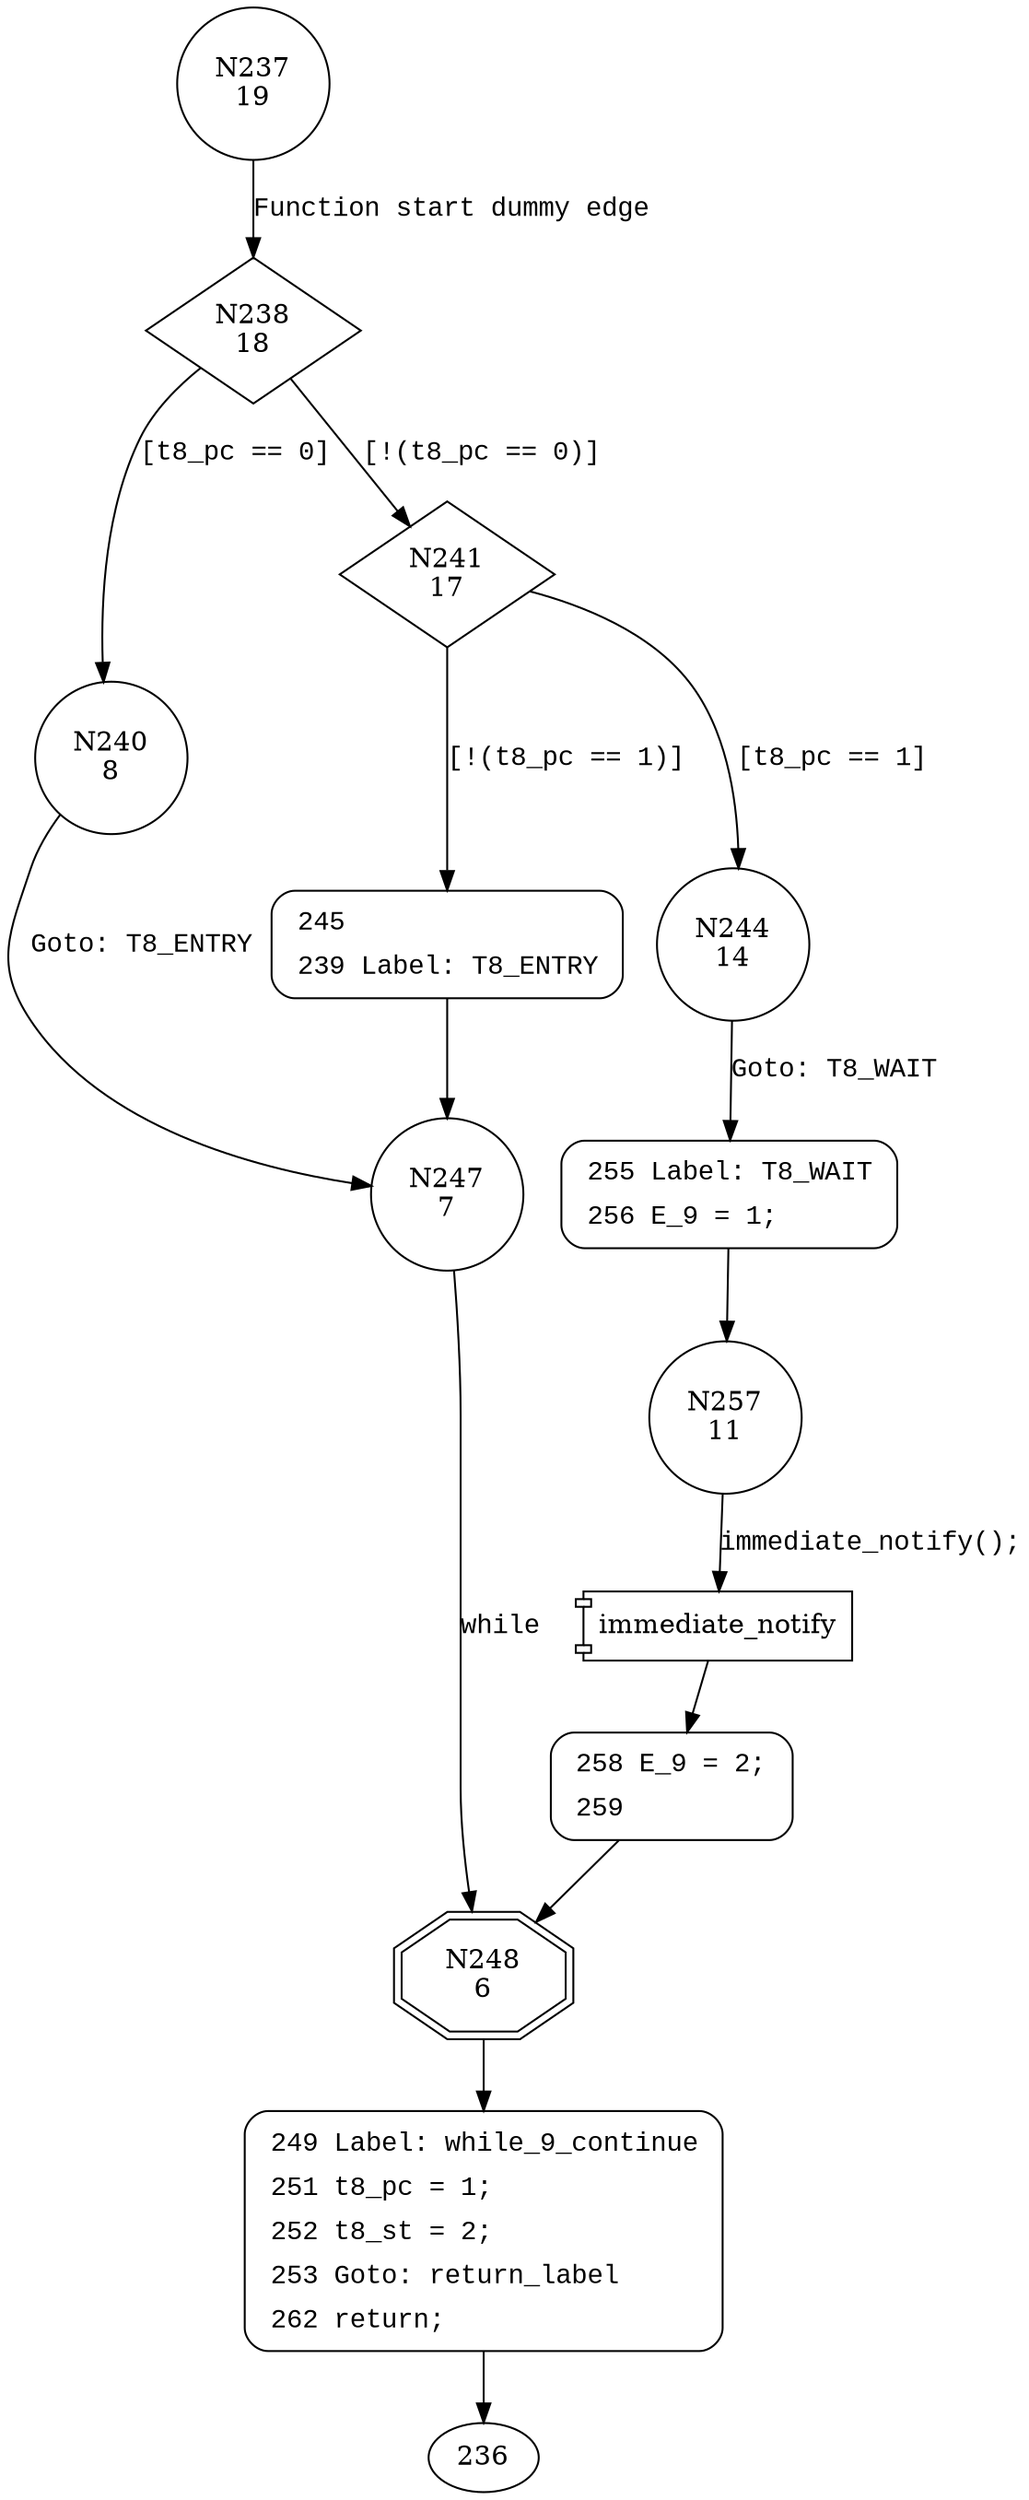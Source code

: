 digraph transmit8 {
238 [shape="diamond" label="N238\n18"]
240 [shape="circle" label="N240\n8"]
241 [shape="diamond" label="N241\n17"]
244 [shape="circle" label="N244\n14"]
245 [shape="circle" label="N245\n16"]
247 [shape="circle" label="N247\n7"]
248 [shape="doubleoctagon" label="N248\n6"]
249 [shape="circle" label="N249\n5"]
255 [shape="circle" label="N255\n13"]
257 [shape="circle" label="N257\n11"]
258 [shape="circle" label="N258\n10"]
237 [shape="circle" label="N237\n19"]
245 [style="filled,bold" penwidth="1" fillcolor="white" fontname="Courier New" shape="Mrecord" label=<<table border="0" cellborder="0" cellpadding="3" bgcolor="white"><tr><td align="right">245</td><td align="left"></td></tr><tr><td align="right">239</td><td align="left">Label: T8_ENTRY</td></tr></table>>]
245 -> 247[label=""]
249 [style="filled,bold" penwidth="1" fillcolor="white" fontname="Courier New" shape="Mrecord" label=<<table border="0" cellborder="0" cellpadding="3" bgcolor="white"><tr><td align="right">249</td><td align="left">Label: while_9_continue</td></tr><tr><td align="right">251</td><td align="left">t8_pc = 1;</td></tr><tr><td align="right">252</td><td align="left">t8_st = 2;</td></tr><tr><td align="right">253</td><td align="left">Goto: return_label</td></tr><tr><td align="right">262</td><td align="left">return;</td></tr></table>>]
249 -> 236[label=""]
255 [style="filled,bold" penwidth="1" fillcolor="white" fontname="Courier New" shape="Mrecord" label=<<table border="0" cellborder="0" cellpadding="3" bgcolor="white"><tr><td align="right">255</td><td align="left">Label: T8_WAIT</td></tr><tr><td align="right">256</td><td align="left">E_9 = 1;</td></tr></table>>]
255 -> 257[label=""]
258 [style="filled,bold" penwidth="1" fillcolor="white" fontname="Courier New" shape="Mrecord" label=<<table border="0" cellborder="0" cellpadding="3" bgcolor="white"><tr><td align="right">258</td><td align="left">E_9 = 2;</td></tr><tr><td align="right">259</td><td align="left"></td></tr></table>>]
258 -> 248[label=""]
238 -> 240 [label="[t8_pc == 0]" fontname="Courier New"]
238 -> 241 [label="[!(t8_pc == 0)]" fontname="Courier New"]
241 -> 244 [label="[t8_pc == 1]" fontname="Courier New"]
241 -> 245 [label="[!(t8_pc == 1)]" fontname="Courier New"]
247 -> 248 [label="while" fontname="Courier New"]
248 -> 249 [label="" fontname="Courier New"]
244 -> 255 [label="Goto: T8_WAIT" fontname="Courier New"]
100009 [shape="component" label="immediate_notify"]
257 -> 100009 [label="immediate_notify();" fontname="Courier New"]
100009 -> 258 [label="" fontname="Courier New"]
240 -> 247 [label="Goto: T8_ENTRY" fontname="Courier New"]
237 -> 238 [label="Function start dummy edge" fontname="Courier New"]
}